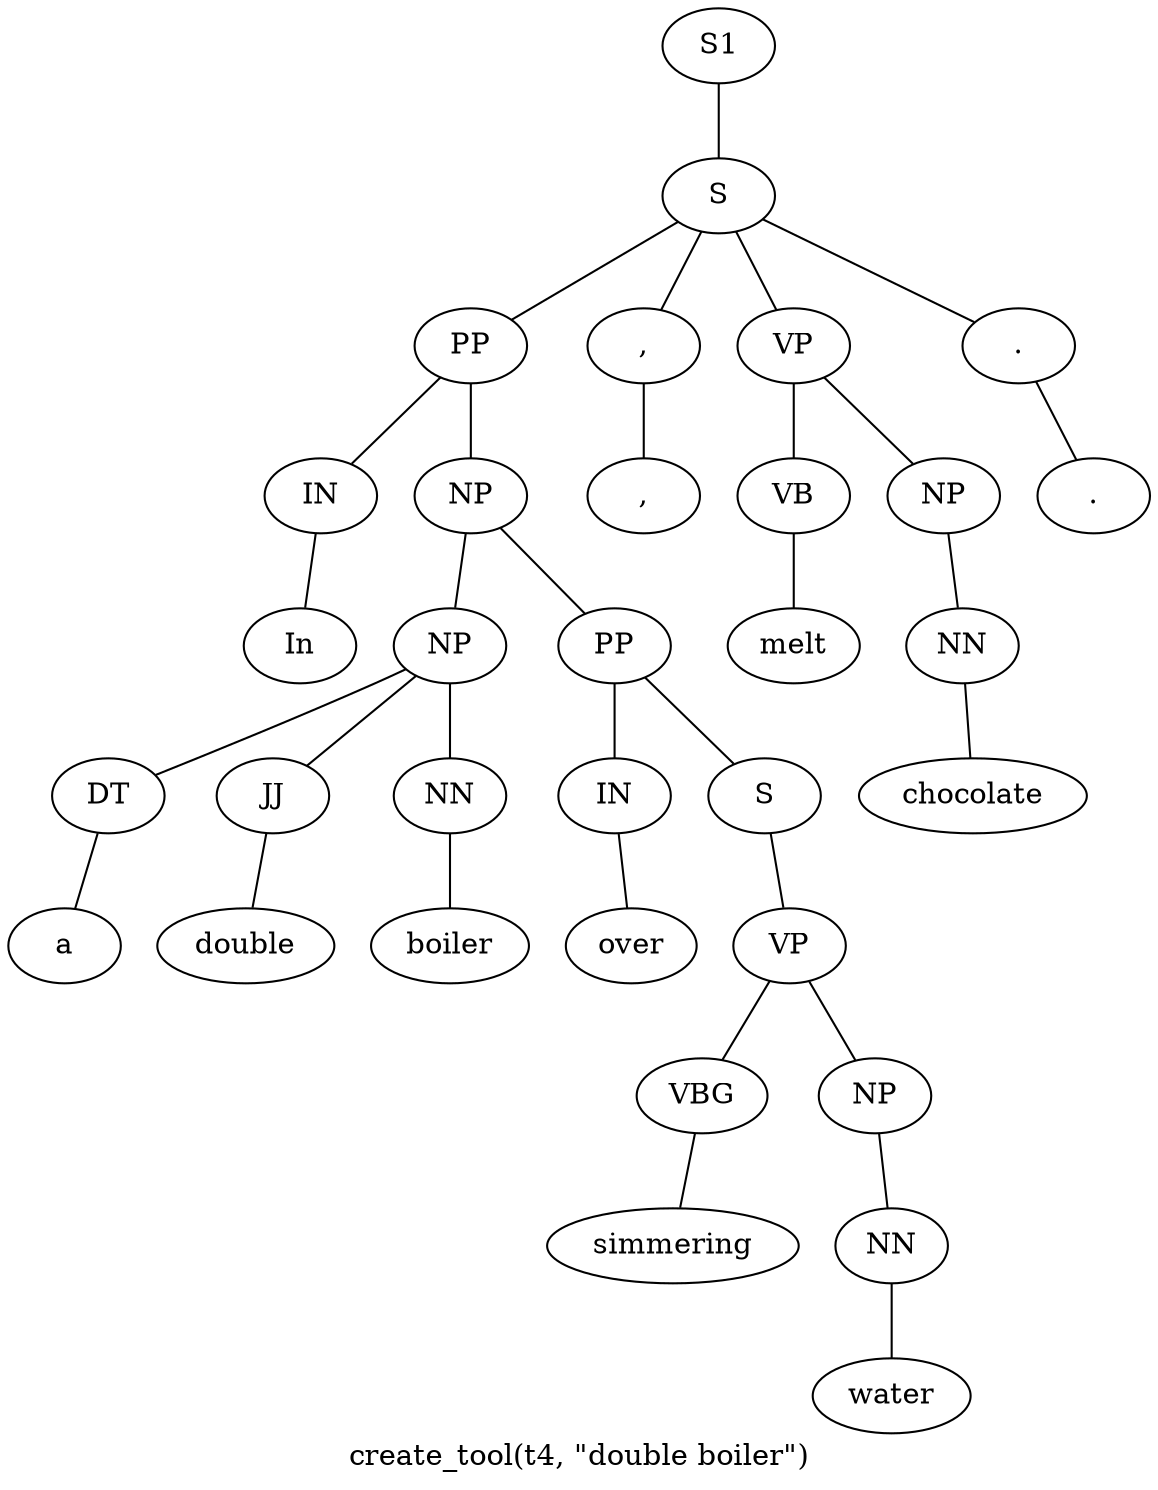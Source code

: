 graph SyntaxGraph {
	label = "create_tool(t4, \"double boiler\")";
	Node0 [label="S1"];
	Node1 [label="S"];
	Node2 [label="PP"];
	Node3 [label="IN"];
	Node4 [label="In"];
	Node5 [label="NP"];
	Node6 [label="NP"];
	Node7 [label="DT"];
	Node8 [label="a"];
	Node9 [label="JJ"];
	Node10 [label="double"];
	Node11 [label="NN"];
	Node12 [label="boiler"];
	Node13 [label="PP"];
	Node14 [label="IN"];
	Node15 [label="over"];
	Node16 [label="S"];
	Node17 [label="VP"];
	Node18 [label="VBG"];
	Node19 [label="simmering"];
	Node20 [label="NP"];
	Node21 [label="NN"];
	Node22 [label="water"];
	Node23 [label=","];
	Node24 [label=","];
	Node25 [label="VP"];
	Node26 [label="VB"];
	Node27 [label="melt"];
	Node28 [label="NP"];
	Node29 [label="NN"];
	Node30 [label="chocolate"];
	Node31 [label="."];
	Node32 [label="."];

	Node0 -- Node1;
	Node1 -- Node2;
	Node1 -- Node23;
	Node1 -- Node25;
	Node1 -- Node31;
	Node2 -- Node3;
	Node2 -- Node5;
	Node3 -- Node4;
	Node5 -- Node6;
	Node5 -- Node13;
	Node6 -- Node7;
	Node6 -- Node9;
	Node6 -- Node11;
	Node7 -- Node8;
	Node9 -- Node10;
	Node11 -- Node12;
	Node13 -- Node14;
	Node13 -- Node16;
	Node14 -- Node15;
	Node16 -- Node17;
	Node17 -- Node18;
	Node17 -- Node20;
	Node18 -- Node19;
	Node20 -- Node21;
	Node21 -- Node22;
	Node23 -- Node24;
	Node25 -- Node26;
	Node25 -- Node28;
	Node26 -- Node27;
	Node28 -- Node29;
	Node29 -- Node30;
	Node31 -- Node32;
}